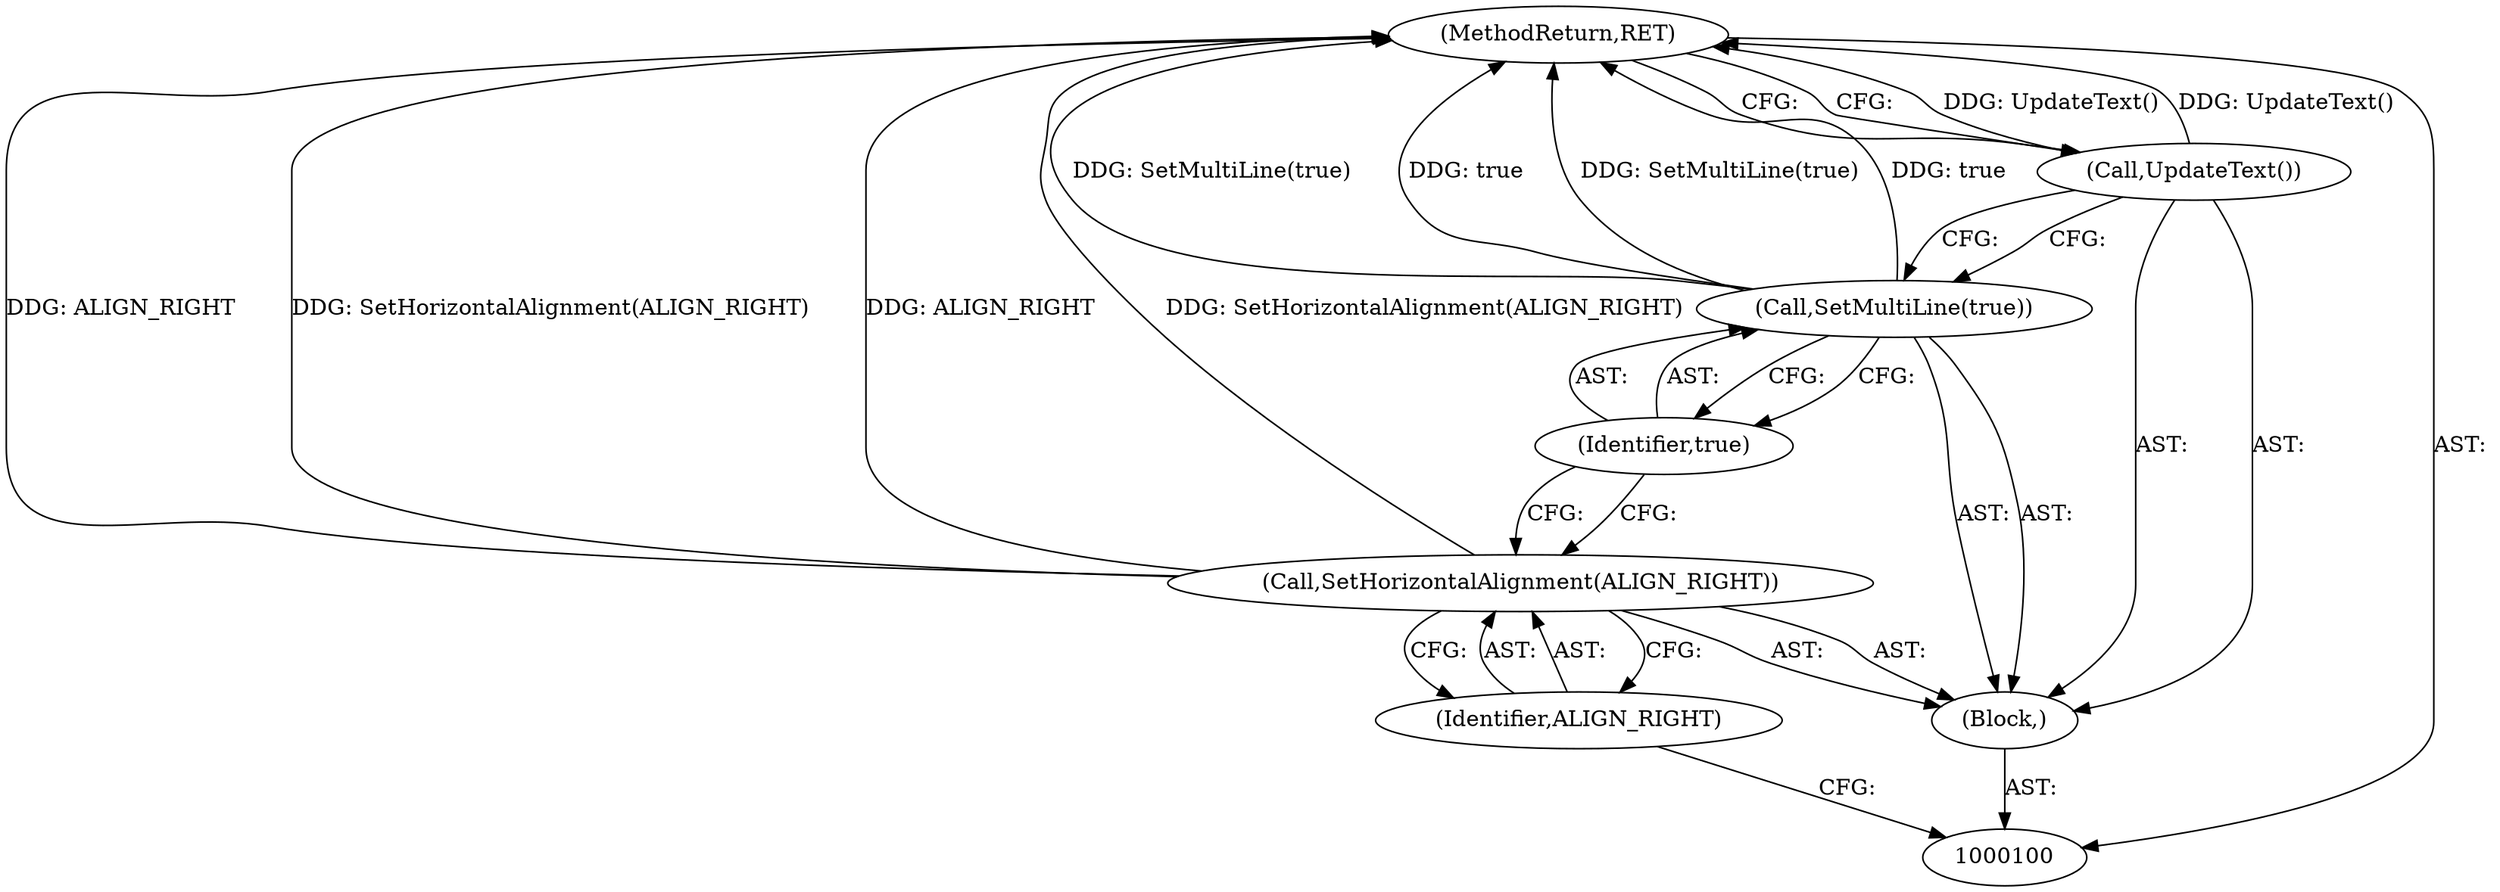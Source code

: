 digraph "0_Chrome_e3171b346e6919f4162ea128d0f7b342cf878fd4" {
"1000101" [label="(Block,)"];
"1000107" [label="(MethodReturn,RET)"];
"1000103" [label="(Identifier,ALIGN_RIGHT)"];
"1000102" [label="(Call,SetHorizontalAlignment(ALIGN_RIGHT))"];
"1000105" [label="(Identifier,true)"];
"1000104" [label="(Call,SetMultiLine(true))"];
"1000106" [label="(Call,UpdateText())"];
"1000101" -> "1000100"  [label="AST: "];
"1000102" -> "1000101"  [label="AST: "];
"1000104" -> "1000101"  [label="AST: "];
"1000106" -> "1000101"  [label="AST: "];
"1000107" -> "1000100"  [label="AST: "];
"1000107" -> "1000106"  [label="CFG: "];
"1000104" -> "1000107"  [label="DDG: SetMultiLine(true)"];
"1000104" -> "1000107"  [label="DDG: true"];
"1000102" -> "1000107"  [label="DDG: ALIGN_RIGHT"];
"1000102" -> "1000107"  [label="DDG: SetHorizontalAlignment(ALIGN_RIGHT)"];
"1000106" -> "1000107"  [label="DDG: UpdateText()"];
"1000103" -> "1000102"  [label="AST: "];
"1000103" -> "1000100"  [label="CFG: "];
"1000102" -> "1000103"  [label="CFG: "];
"1000102" -> "1000101"  [label="AST: "];
"1000102" -> "1000103"  [label="CFG: "];
"1000103" -> "1000102"  [label="AST: "];
"1000105" -> "1000102"  [label="CFG: "];
"1000102" -> "1000107"  [label="DDG: ALIGN_RIGHT"];
"1000102" -> "1000107"  [label="DDG: SetHorizontalAlignment(ALIGN_RIGHT)"];
"1000105" -> "1000104"  [label="AST: "];
"1000105" -> "1000102"  [label="CFG: "];
"1000104" -> "1000105"  [label="CFG: "];
"1000104" -> "1000101"  [label="AST: "];
"1000104" -> "1000105"  [label="CFG: "];
"1000105" -> "1000104"  [label="AST: "];
"1000106" -> "1000104"  [label="CFG: "];
"1000104" -> "1000107"  [label="DDG: SetMultiLine(true)"];
"1000104" -> "1000107"  [label="DDG: true"];
"1000106" -> "1000101"  [label="AST: "];
"1000106" -> "1000104"  [label="CFG: "];
"1000107" -> "1000106"  [label="CFG: "];
"1000106" -> "1000107"  [label="DDG: UpdateText()"];
}
